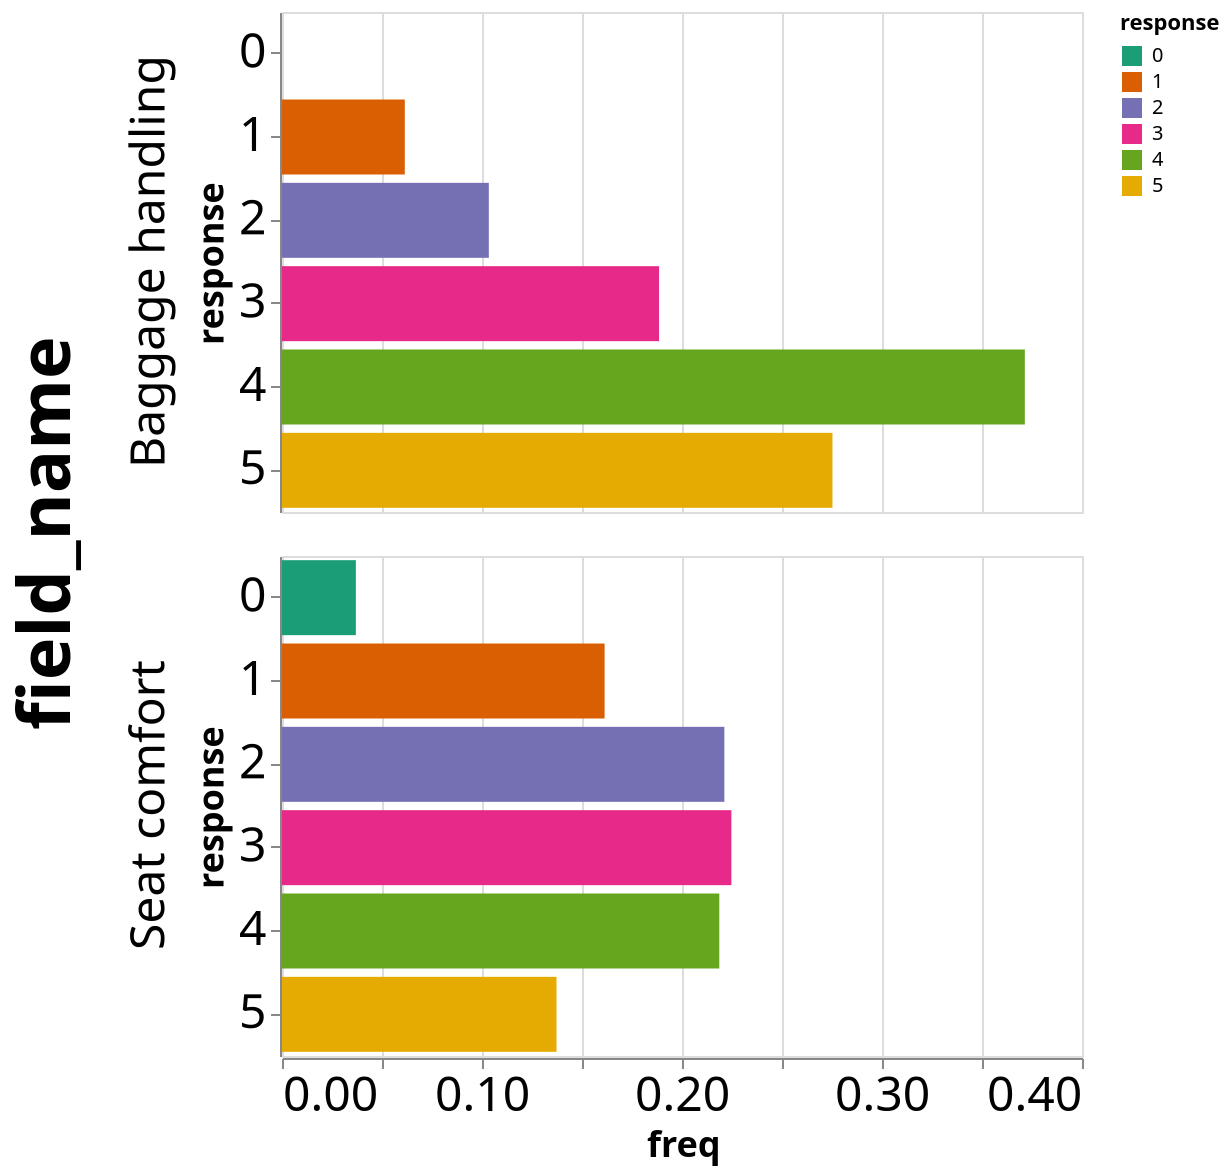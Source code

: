 {
  "config": {
    "view": {
      "width": 400,
      "height": 300
    },
    "mark": {
      "tooltip": null
    },
    "axis": {
      "labelFontSize": 24,
      "titleFontSize": 18
    },
    "header": {
      "labelFontSize": 24,
      "titleFontSize": 36
    }
  },
  "data": {
    "name": "data-15438e8fdb25ef7003001cc1ded0d727"
  },
  "facet": {
    "row": {
      "type": "nominal",
      "field": "field_name"
    }
  },
  "spec": {
    "mark": "bar",
    "encoding": {
      "fill": {
        "type": "nominal",
        "field": "response",
        "scale": {
          "scheme": "dark2"
        }
      },
      "x": {
        "type": "quantitative",
        "field": "freq"
      },
      "y": {
        "type": "nominal",
        "field": "response"
      }
    },
    "height": 250,
    "width": 400
  },
  "$schema": "https://vega.github.io/schema/vega-lite/v5.json",
  "datasets": {
    "data-15438e8fdb25ef7003001cc1ded0d727": [
      {
        "Unnamed: 0": 0,
        "field_name": "Baggage handling",
        "response": 1,
        "count": 7975,
        "freq": 0.061402833384662764,
        "end_percent": 0.061402833384662764,
        "start_percent": 0.0,
        "negative": true,
        "end_percent2": -0.10341854019094547,
        "start_percent2": -0.16482137357560825
      },
      {
        "Unnamed: 0": 1,
        "field_name": "Baggage handling",
        "response": 2,
        "count": 13432,
        "freq": 0.10341854019094547,
        "end_percent": 0.16482137357560825,
        "start_percent": 0.061402833384662764,
        "negative": true,
        "end_percent2": 0.0,
        "start_percent2": -0.10341854019094547
      },
      {
        "Unnamed: 0": 2,
        "field_name": "Baggage handling",
        "response": 3,
        "count": 24485,
        "freq": 0.1885201724668925,
        "end_percent": 0.3533415460425008,
        "start_percent": 0.16482137357560825,
        "negative": false,
        "end_percent2": 0.18852017246689254,
        "start_percent2": 0.0
      },
      {
        "Unnamed: 0": 3,
        "field_name": "Baggage handling",
        "response": 4,
        "count": 48240,
        "freq": 0.3714197720973206,
        "end_percent": 0.7247613181398214,
        "start_percent": 0.3533415460425008,
        "negative": false,
        "end_percent2": 0.5599399445642131,
        "start_percent2": 0.18852017246689254
      },
      {
        "Unnamed: 0": 4,
        "field_name": "Baggage handling",
        "response": 5,
        "count": 35748,
        "freq": 0.27523868186017864,
        "end_percent": 1.0,
        "start_percent": 0.7247613181398214,
        "negative": false,
        "end_percent2": 0.8351786264243918,
        "start_percent2": 0.5599399445642131
      },
      {
        "Unnamed: 0": 5,
        "field_name": "Seat comfort",
        "response": 0,
        "count": 4797,
        "freq": 0.03693409300893132,
        "end_percent": 0.03693409300893132,
        "start_percent": 0.0,
        "negative": true,
        "end_percent2": -0.3824684323991377,
        "start_percent2": -0.419402525408069
      },
      {
        "Unnamed: 0": 6,
        "field_name": "Seat comfort",
        "response": 1,
        "count": 20949,
        "freq": 0.16129504157684016,
        "end_percent": 0.1982291345857715,
        "start_percent": 0.03693409300893132,
        "negative": true,
        "end_percent2": -0.2211733908222975,
        "start_percent2": -0.3824684323991377
      },
      {
        "Unnamed: 0": 7,
        "field_name": "Seat comfort",
        "response": 2,
        "count": 28726,
        "freq": 0.2211733908222975,
        "end_percent": 0.419402525408069,
        "start_percent": 0.1982291345857715,
        "negative": true,
        "end_percent2": 0.0,
        "start_percent2": -0.2211733908222975
      },
      {
        "Unnamed: 0": 8,
        "field_name": "Seat comfort",
        "response": 3,
        "count": 29183,
        "freq": 0.22469202340622116,
        "end_percent": 0.6440945488142902,
        "start_percent": 0.419402525408069,
        "negative": false,
        "end_percent2": 0.2246920234062212,
        "start_percent2": 0.0
      },
      {
        "Unnamed: 0": 9,
        "field_name": "Seat comfort",
        "response": 4,
        "count": 28398,
        "freq": 0.21864798275331074,
        "end_percent": 0.862742531567601,
        "start_percent": 0.6440945488142902,
        "negative": false,
        "end_percent2": 0.443340006159532,
        "start_percent2": 0.2246920234062212
      },
      {
        "Unnamed: 0": 10,
        "field_name": "Seat comfort",
        "response": 5,
        "count": 17827,
        "freq": 0.13725746843239914,
        "end_percent": 1.0,
        "start_percent": 0.862742531567601,
        "negative": false,
        "end_percent2": 0.580597474591931,
        "start_percent2": 0.443340006159532
      }
    ]
  }
}